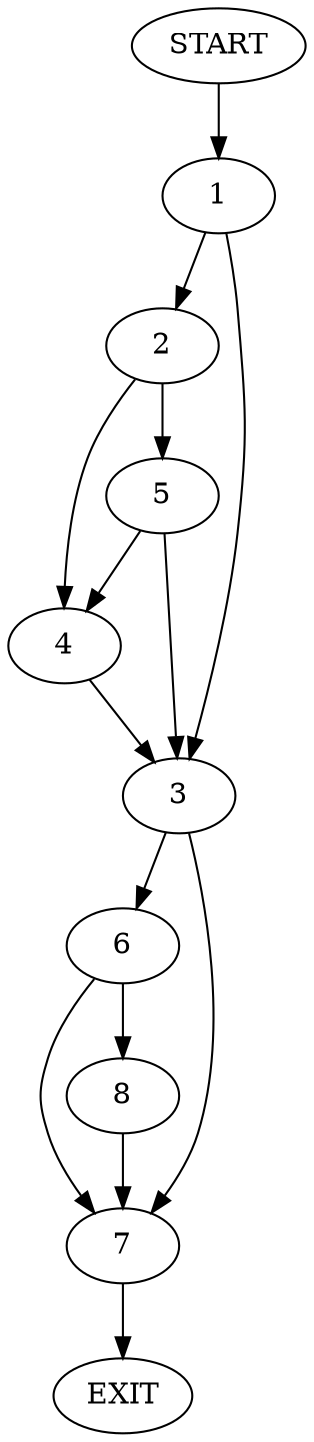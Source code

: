 digraph {
0 [label="START"]
9 [label="EXIT"]
0 -> 1
1 -> 2
1 -> 3
2 -> 4
2 -> 5
3 -> 6
3 -> 7
4 -> 3
5 -> 4
5 -> 3
6 -> 8
6 -> 7
7 -> 9
8 -> 7
}
